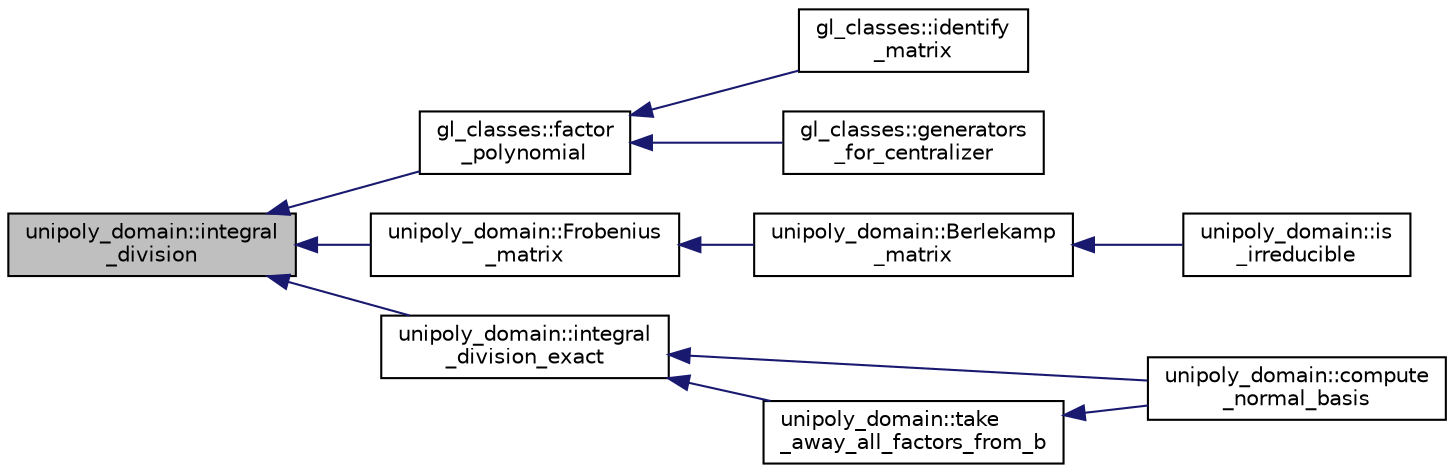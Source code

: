 digraph "unipoly_domain::integral_division"
{
  edge [fontname="Helvetica",fontsize="10",labelfontname="Helvetica",labelfontsize="10"];
  node [fontname="Helvetica",fontsize="10",shape=record];
  rankdir="LR";
  Node316 [label="unipoly_domain::integral\l_division",height=0.2,width=0.4,color="black", fillcolor="grey75", style="filled", fontcolor="black"];
  Node316 -> Node317 [dir="back",color="midnightblue",fontsize="10",style="solid",fontname="Helvetica"];
  Node317 [label="gl_classes::factor\l_polynomial",height=0.2,width=0.4,color="black", fillcolor="white", style="filled",URL="$d6/dab/classgl__classes.html#ab79551e3f5bc66e8049de52bd685a4ef"];
  Node317 -> Node318 [dir="back",color="midnightblue",fontsize="10",style="solid",fontname="Helvetica"];
  Node318 [label="gl_classes::identify\l_matrix",height=0.2,width=0.4,color="black", fillcolor="white", style="filled",URL="$d6/dab/classgl__classes.html#af529d1d8ff5a52703c5ac1d70806092e"];
  Node317 -> Node319 [dir="back",color="midnightblue",fontsize="10",style="solid",fontname="Helvetica"];
  Node319 [label="gl_classes::generators\l_for_centralizer",height=0.2,width=0.4,color="black", fillcolor="white", style="filled",URL="$d6/dab/classgl__classes.html#aeac561e2a41981533eb0aee6f9d2080c"];
  Node316 -> Node320 [dir="back",color="midnightblue",fontsize="10",style="solid",fontname="Helvetica"];
  Node320 [label="unipoly_domain::Frobenius\l_matrix",height=0.2,width=0.4,color="black", fillcolor="white", style="filled",URL="$da/d3c/classunipoly__domain.html#a861279fd941d6bad64e6ec13279453af"];
  Node320 -> Node321 [dir="back",color="midnightblue",fontsize="10",style="solid",fontname="Helvetica"];
  Node321 [label="unipoly_domain::Berlekamp\l_matrix",height=0.2,width=0.4,color="black", fillcolor="white", style="filled",URL="$da/d3c/classunipoly__domain.html#a560f4cc73e0badeba359203643fbc333"];
  Node321 -> Node322 [dir="back",color="midnightblue",fontsize="10",style="solid",fontname="Helvetica"];
  Node322 [label="unipoly_domain::is\l_irreducible",height=0.2,width=0.4,color="black", fillcolor="white", style="filled",URL="$da/d3c/classunipoly__domain.html#aec4d9b55b51268d99ef6f6480d7282b5"];
  Node316 -> Node323 [dir="back",color="midnightblue",fontsize="10",style="solid",fontname="Helvetica"];
  Node323 [label="unipoly_domain::integral\l_division_exact",height=0.2,width=0.4,color="black", fillcolor="white", style="filled",URL="$da/d3c/classunipoly__domain.html#ae08b2f84ea25a3b0f310edec6ad9cf66"];
  Node323 -> Node324 [dir="back",color="midnightblue",fontsize="10",style="solid",fontname="Helvetica"];
  Node324 [label="unipoly_domain::compute\l_normal_basis",height=0.2,width=0.4,color="black", fillcolor="white", style="filled",URL="$da/d3c/classunipoly__domain.html#a799f3e7de9717b6c0b52dbc5305f3bf5"];
  Node323 -> Node325 [dir="back",color="midnightblue",fontsize="10",style="solid",fontname="Helvetica"];
  Node325 [label="unipoly_domain::take\l_away_all_factors_from_b",height=0.2,width=0.4,color="black", fillcolor="white", style="filled",URL="$da/d3c/classunipoly__domain.html#a65da08a136c47386d06c140157b72809"];
  Node325 -> Node324 [dir="back",color="midnightblue",fontsize="10",style="solid",fontname="Helvetica"];
}
